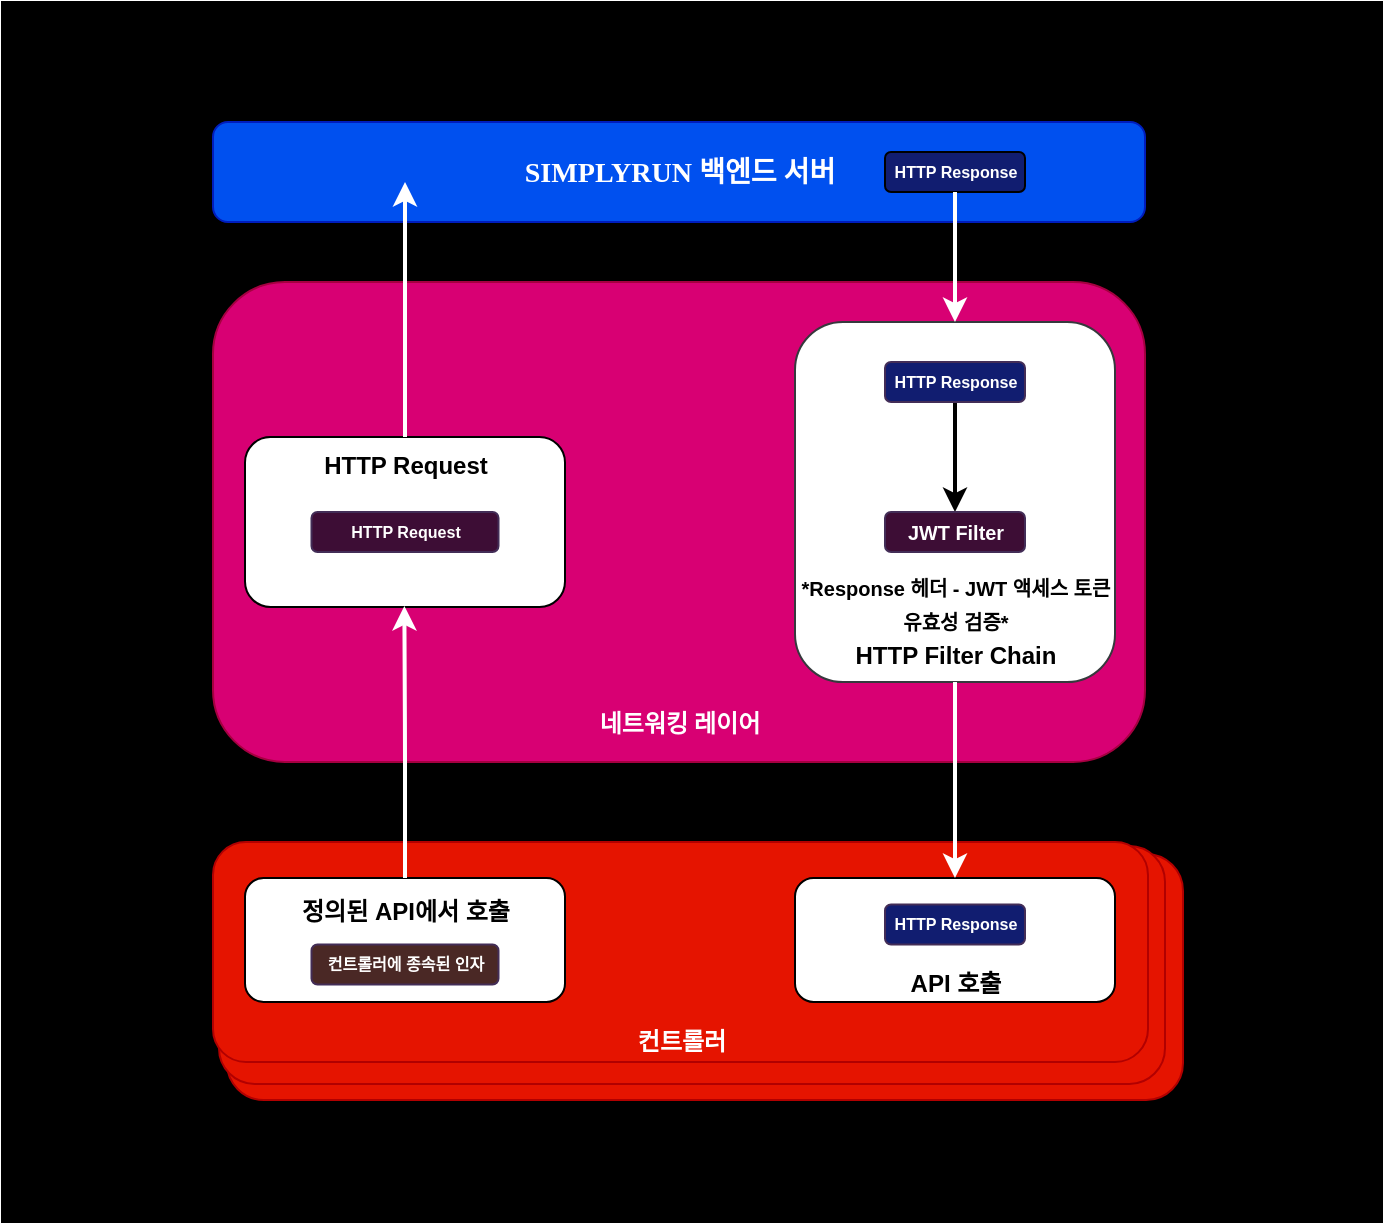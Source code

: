 <mxfile version="25.0.3">
  <diagram name="Page-1" id="2YBvvXClWsGukQMizWep">
    <mxGraphModel dx="1454" dy="3019" grid="1" gridSize="10" guides="1" tooltips="1" connect="1" arrows="1" fold="1" page="1" pageScale="1" pageWidth="850" pageHeight="1100" math="0" shadow="0">
      <root>
        <mxCell id="0" />
        <mxCell id="1" parent="0" />
        <mxCell id="nZ3FSQc-BHvVaOolIKdR-34" value="" style="rounded=0;whiteSpace=wrap;html=1;fillColor=#000000;" vertex="1" parent="1">
          <mxGeometry x="90" y="-2180" width="690" height="610" as="geometry" />
        </mxCell>
        <mxCell id="nZ3FSQc-BHvVaOolIKdR-11" value="&lt;h4&gt;&lt;br&gt;&lt;/h4&gt;" style="rounded=1;whiteSpace=wrap;html=1;fillColor=#e51400;strokeColor=#B20000;fontColor=#ffffff;" vertex="1" parent="1">
          <mxGeometry x="202.5" y="-1754" width="478" height="123" as="geometry" />
        </mxCell>
        <mxCell id="nZ3FSQc-BHvVaOolIKdR-9" value="&lt;h4&gt;&lt;br&gt;&lt;/h4&gt;" style="rounded=1;whiteSpace=wrap;html=1;fillColor=#e51400;strokeColor=#B20000;fontColor=#ffffff;" vertex="1" parent="1">
          <mxGeometry x="198.5" y="-1758" width="473" height="119" as="geometry" />
        </mxCell>
        <mxCell id="nZ3FSQc-BHvVaOolIKdR-1" value="&lt;h3&gt;&lt;font style=&quot;&quot; face=&quot;Comic Sans MS&quot;&gt;SIMPLYRUN 백엔드 서버&lt;/font&gt;&lt;/h3&gt;" style="rounded=1;whiteSpace=wrap;html=1;fillColor=#0050ef;strokeColor=#001DBC;fontColor=#ffffff;" vertex="1" parent="1">
          <mxGeometry x="195.5" y="-2120" width="466" height="50" as="geometry" />
        </mxCell>
        <mxCell id="nZ3FSQc-BHvVaOolIKdR-5" value="&lt;h4&gt;&lt;font face=&quot;Comic Sans MS&quot;&gt;&lt;br&gt;&lt;/font&gt;&lt;font face=&quot;Comic Sans MS&quot;&gt;&lt;br&gt;&lt;/font&gt;&lt;font face=&quot;Comic Sans MS&quot;&gt;&lt;br&gt;&lt;br&gt;&lt;br&gt;&lt;br&gt;&lt;br&gt;&lt;br&gt;&lt;br&gt;&lt;br&gt;&lt;br&gt;&lt;br&gt;&lt;br&gt;&lt;br&gt;&lt;/font&gt;&lt;span style=&quot;font-family: &amp;quot;Comic Sans MS&amp;quot;; background-color: initial;&quot;&gt;네트워킹 레이어&lt;/span&gt;&lt;/h4&gt;" style="rounded=1;whiteSpace=wrap;html=1;fillColor=#d80073;strokeColor=#A50040;fontColor=#ffffff;" vertex="1" parent="1">
          <mxGeometry x="195.5" y="-2040" width="466" height="240" as="geometry" />
        </mxCell>
        <mxCell id="nZ3FSQc-BHvVaOolIKdR-6" value="&lt;h6&gt;&lt;font color=&quot;#ffffff&quot;&gt;HTTP Response&lt;/font&gt;&lt;/h6&gt;" style="rounded=1;whiteSpace=wrap;html=1;fillColor=#111D70;" vertex="1" parent="1">
          <mxGeometry x="531.5" y="-2105" width="70" height="20" as="geometry" />
        </mxCell>
        <mxCell id="nZ3FSQc-BHvVaOolIKdR-8" value="&lt;h4&gt;&lt;br&gt;&lt;/h4&gt;&lt;div&gt;&lt;b&gt;&lt;br&gt;&lt;/b&gt;&lt;/div&gt;&lt;div&gt;&lt;b&gt;&lt;br&gt;&lt;/b&gt;&lt;/div&gt;&lt;div&gt;&lt;b&gt;&lt;br&gt;&lt;/b&gt;&lt;/div&gt;&lt;div&gt;&lt;b&gt;컨트롤러&lt;/b&gt;&lt;/div&gt;" style="rounded=1;whiteSpace=wrap;html=1;fillColor=#e51400;strokeColor=#B20000;fontColor=#ffffff;" vertex="1" parent="1">
          <mxGeometry x="195.5" y="-1760" width="467.5" height="110" as="geometry" />
        </mxCell>
        <mxCell id="nZ3FSQc-BHvVaOolIKdR-12" value="&lt;h3&gt;&lt;br&gt;&lt;br&gt;&lt;br&gt;&lt;br&gt;&lt;br&gt;&lt;br&gt;&lt;br&gt;&lt;span style=&quot;background-color: initial;&quot;&gt;&lt;font style=&quot;&quot; size=&quot;1&quot;&gt;*Response 헤더 - JWT 액세스 토큰&lt;br&gt;&lt;/font&gt;&lt;/span&gt;&lt;span style=&quot;background-color: initial;&quot;&gt;&lt;font style=&quot;&quot; size=&quot;1&quot;&gt;유효성 검증*&lt;br&gt;&lt;/font&gt;&lt;/span&gt;&lt;span style=&quot;background-color: initial; font-size: 12px;&quot;&gt;HTTP Filter Chain&lt;/span&gt;&lt;/h3&gt;" style="rounded=1;whiteSpace=wrap;html=1;fillColor=default;strokeColor=#36393d;shadow=0;glass=0;gradientColor=none;fillStyle=auto;" vertex="1" parent="1">
          <mxGeometry x="486.5" y="-2020" width="160" height="180" as="geometry" />
        </mxCell>
        <mxCell id="nZ3FSQc-BHvVaOolIKdR-16" value="" style="edgeStyle=orthogonalEdgeStyle;rounded=1;orthogonalLoop=1;jettySize=auto;html=1;curved=0;strokeWidth=2;" edge="1" parent="1" source="nZ3FSQc-BHvVaOolIKdR-13" target="nZ3FSQc-BHvVaOolIKdR-14">
          <mxGeometry relative="1" as="geometry" />
        </mxCell>
        <mxCell id="nZ3FSQc-BHvVaOolIKdR-13" value="&lt;h6&gt;HTTP Response&lt;/h6&gt;" style="rounded=1;whiteSpace=wrap;html=1;fillColor=#111D70;fontColor=#ffffff;strokeColor=#432D57;" vertex="1" parent="1">
          <mxGeometry x="531.5" y="-2000" width="70" height="20" as="geometry" />
        </mxCell>
        <mxCell id="nZ3FSQc-BHvVaOolIKdR-14" value="&lt;h5&gt;JWT Filter&lt;/h5&gt;" style="rounded=1;whiteSpace=wrap;html=1;fillColor=#3D0D35;fontColor=#ffffff;strokeColor=#432D57;" vertex="1" parent="1">
          <mxGeometry x="531.5" y="-1925" width="70" height="20" as="geometry" />
        </mxCell>
        <mxCell id="nZ3FSQc-BHvVaOolIKdR-19" value="&lt;div&gt;&lt;b&gt;&lt;br&gt;&lt;/b&gt;&lt;/div&gt;&lt;div&gt;&lt;b&gt;&lt;br&gt;&lt;/b&gt;&lt;/div&gt;&lt;div&gt;&lt;b&gt;&lt;br&gt;&lt;/b&gt;&lt;/div&gt;&lt;div&gt;&lt;b&gt;API 호출&lt;/b&gt;&lt;/div&gt;" style="rounded=1;whiteSpace=wrap;html=1;" vertex="1" parent="1">
          <mxGeometry x="486.5" y="-1742" width="160" height="62" as="geometry" />
        </mxCell>
        <mxCell id="nZ3FSQc-BHvVaOolIKdR-20" value="&lt;h6&gt;HTTP Response&lt;/h6&gt;" style="rounded=1;whiteSpace=wrap;html=1;fillColor=#111D70;fontColor=#ffffff;strokeColor=#432D57;" vertex="1" parent="1">
          <mxGeometry x="531.5" y="-1728.75" width="70" height="20" as="geometry" />
        </mxCell>
        <mxCell id="nZ3FSQc-BHvVaOolIKdR-21" style="edgeStyle=orthogonalEdgeStyle;rounded=0;orthogonalLoop=1;jettySize=auto;html=1;exitX=0.5;exitY=1;exitDx=0;exitDy=0;" edge="1" parent="1" source="nZ3FSQc-BHvVaOolIKdR-20" target="nZ3FSQc-BHvVaOolIKdR-20">
          <mxGeometry relative="1" as="geometry" />
        </mxCell>
        <mxCell id="nZ3FSQc-BHvVaOolIKdR-22" value="&lt;div&gt;&lt;span style=&quot;background-color: initial;&quot;&gt;&lt;b&gt;정의된 API에서 호출&lt;/b&gt;&lt;/span&gt;&lt;/div&gt;&lt;div&gt;&lt;span style=&quot;background-color: initial;&quot;&gt;&lt;b&gt;&lt;br&gt;&lt;/b&gt;&lt;/span&gt;&lt;/div&gt;&lt;div&gt;&lt;span style=&quot;background-color: initial;&quot;&gt;&lt;br&gt;&lt;/span&gt;&lt;/div&gt;" style="rounded=1;whiteSpace=wrap;html=1;" vertex="1" parent="1">
          <mxGeometry x="211.5" y="-1742" width="160" height="62" as="geometry" />
        </mxCell>
        <mxCell id="nZ3FSQc-BHvVaOolIKdR-23" value="&lt;h6&gt;컨트롤러에 종속된 인자&lt;/h6&gt;" style="rounded=1;whiteSpace=wrap;html=1;fillColor=#4A2825;fontColor=#ffffff;strokeColor=#432D57;" vertex="1" parent="1">
          <mxGeometry x="244.75" y="-1708.75" width="93.5" height="20" as="geometry" />
        </mxCell>
        <mxCell id="nZ3FSQc-BHvVaOolIKdR-24" value="&lt;div&gt;&lt;b&gt;HTTP Request&lt;/b&gt;&lt;/div&gt;&lt;div&gt;&lt;b&gt;&lt;br&gt;&lt;/b&gt;&lt;/div&gt;&lt;div&gt;&lt;b&gt;&lt;br&gt;&lt;/b&gt;&lt;/div&gt;&lt;div&gt;&lt;b&gt;&lt;br&gt;&lt;/b&gt;&lt;/div&gt;&lt;div&gt;&lt;br&gt;&lt;/div&gt;" style="rounded=1;whiteSpace=wrap;html=1;" vertex="1" parent="1">
          <mxGeometry x="211.5" y="-1962.5" width="160" height="85" as="geometry" />
        </mxCell>
        <mxCell id="nZ3FSQc-BHvVaOolIKdR-25" value="&lt;h6&gt;HTTP Request&lt;/h6&gt;" style="rounded=1;whiteSpace=wrap;html=1;fillColor=#3D0D35;fontColor=#ffffff;strokeColor=#432D57;" vertex="1" parent="1">
          <mxGeometry x="244.75" y="-1925" width="93.5" height="20" as="geometry" />
        </mxCell>
        <mxCell id="nZ3FSQc-BHvVaOolIKdR-28" value="" style="edgeStyle=orthogonalEdgeStyle;rounded=1;orthogonalLoop=1;jettySize=auto;html=1;curved=0;strokeWidth=2;exitX=0.5;exitY=0;exitDx=0;exitDy=0;strokeColor=#FFFFFF;" edge="1" parent="1" source="nZ3FSQc-BHvVaOolIKdR-24">
          <mxGeometry relative="1" as="geometry">
            <mxPoint x="291.18" y="-2030" as="sourcePoint" />
            <mxPoint x="291.5" y="-2090" as="targetPoint" />
          </mxGeometry>
        </mxCell>
        <mxCell id="nZ3FSQc-BHvVaOolIKdR-31" value="" style="edgeStyle=orthogonalEdgeStyle;rounded=1;orthogonalLoop=1;jettySize=auto;html=1;curved=0;strokeWidth=2;exitX=0.5;exitY=1;exitDx=0;exitDy=0;entryX=0.5;entryY=0;entryDx=0;entryDy=0;strokeColor=#FFFFFF;" edge="1" parent="1" source="nZ3FSQc-BHvVaOolIKdR-6" target="nZ3FSQc-BHvVaOolIKdR-12">
          <mxGeometry relative="1" as="geometry">
            <mxPoint x="721.5" y="-1957" as="sourcePoint" />
            <mxPoint x="721.5" y="-2085" as="targetPoint" />
          </mxGeometry>
        </mxCell>
        <mxCell id="nZ3FSQc-BHvVaOolIKdR-32" value="" style="edgeStyle=orthogonalEdgeStyle;rounded=1;orthogonalLoop=1;jettySize=auto;html=1;curved=0;strokeWidth=2;exitX=0.5;exitY=0;exitDx=0;exitDy=0;strokeColor=#FFFFFF;" edge="1" parent="1" source="nZ3FSQc-BHvVaOolIKdR-22">
          <mxGeometry relative="1" as="geometry">
            <mxPoint x="291.18" y="-1750" as="sourcePoint" />
            <mxPoint x="291.18" y="-1878" as="targetPoint" />
          </mxGeometry>
        </mxCell>
        <mxCell id="nZ3FSQc-BHvVaOolIKdR-33" value="" style="edgeStyle=orthogonalEdgeStyle;rounded=1;orthogonalLoop=1;jettySize=auto;html=1;curved=0;strokeWidth=2;exitX=0.5;exitY=1;exitDx=0;exitDy=0;entryX=0.5;entryY=0;entryDx=0;entryDy=0;strokeColor=#FFFFFF;" edge="1" parent="1" source="nZ3FSQc-BHvVaOolIKdR-12" target="nZ3FSQc-BHvVaOolIKdR-19">
          <mxGeometry relative="1" as="geometry">
            <mxPoint x="481.82" y="-1688.75" as="sourcePoint" />
            <mxPoint x="481.5" y="-1824.75" as="targetPoint" />
          </mxGeometry>
        </mxCell>
      </root>
    </mxGraphModel>
  </diagram>
</mxfile>
